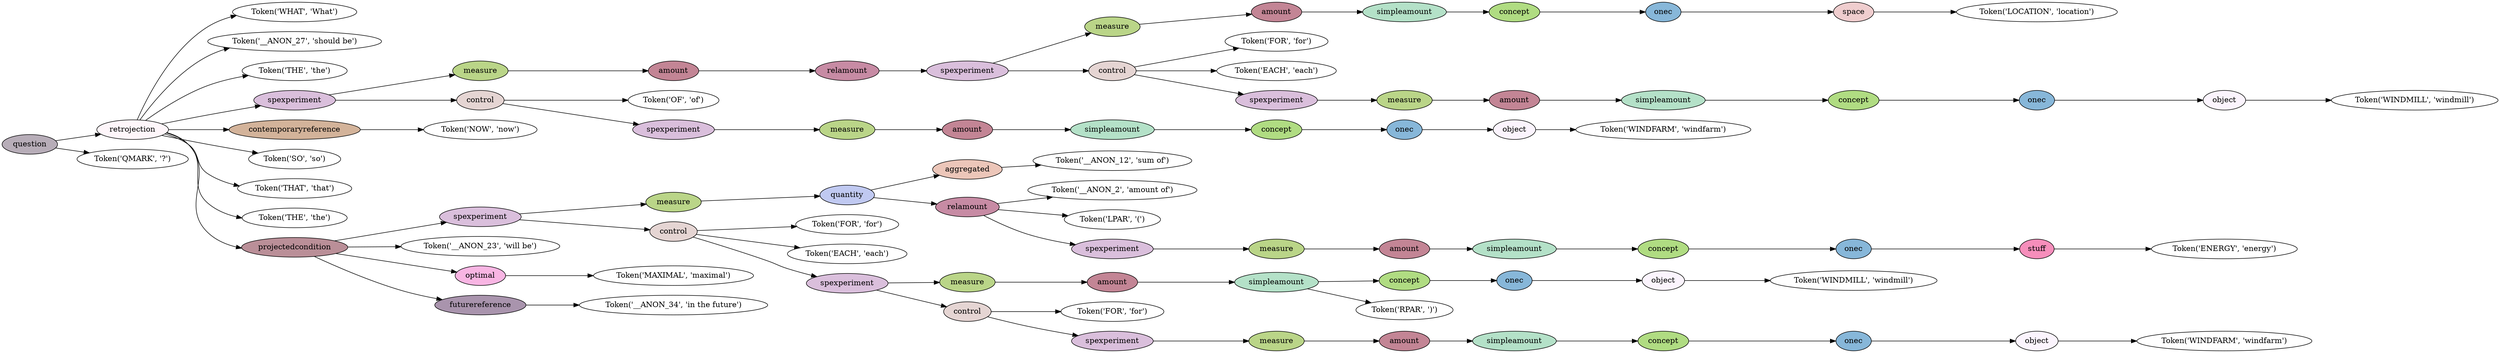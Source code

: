 digraph G {
rankdir=LR;
0 [label="Token('WHAT', 'What')"];
1 [label="Token('__ANON_27', 'should be')"];
2 [label="Token('THE', 'the')"];
3 [label="Token('LOCATION', 'location')"];
4 [fillcolor="#efcdce", label=space, style=filled];
4 -> 3;
5 [fillcolor="#87b7d9", label=onec, style=filled];
5 -> 4;
6 [fillcolor="#b0dc82", label=concept, style=filled];
6 -> 5;
7 [fillcolor="#b4e1c8", label=simpleamount, style=filled];
7 -> 6;
8 [fillcolor="#c38595", label=amount, style=filled];
8 -> 7;
9 [fillcolor="#bad588", label=measure, style=filled];
9 -> 8;
10 [label="Token('FOR', 'for')"];
11 [label="Token('EACH', 'each')"];
12 [label="Token('WINDMILL', 'windmill')"];
13 [fillcolor="#fbf4fd", label=object, style=filled];
13 -> 12;
14 [fillcolor="#87b7d9", label=onec, style=filled];
14 -> 13;
15 [fillcolor="#b0dc82", label=concept, style=filled];
15 -> 14;
16 [fillcolor="#b4e1c8", label=simpleamount, style=filled];
16 -> 15;
17 [fillcolor="#c38595", label=amount, style=filled];
17 -> 16;
18 [fillcolor="#bad588", label=measure, style=filled];
18 -> 17;
19 [fillcolor="#dabfdc", label=spexperiment, style=filled];
19 -> 18;
20 [fillcolor="#e5d5d3", label=control, style=filled];
20 -> 10;
20 -> 11;
20 -> 19;
21 [fillcolor="#dabfdc", label=spexperiment, style=filled];
21 -> 9;
21 -> 20;
22 [fillcolor="#c78ba4", label=relamount, style=filled];
22 -> 21;
23 [fillcolor="#c38595", label=amount, style=filled];
23 -> 22;
24 [fillcolor="#bad588", label=measure, style=filled];
24 -> 23;
25 [label="Token('OF', 'of')"];
26 [label="Token('WINDFARM', 'windfarm')"];
27 [fillcolor="#fbf4fd", label=object, style=filled];
27 -> 26;
28 [fillcolor="#87b7d9", label=onec, style=filled];
28 -> 27;
29 [fillcolor="#b0dc82", label=concept, style=filled];
29 -> 28;
30 [fillcolor="#b4e1c8", label=simpleamount, style=filled];
30 -> 29;
31 [fillcolor="#c38595", label=amount, style=filled];
31 -> 30;
32 [fillcolor="#bad588", label=measure, style=filled];
32 -> 31;
33 [fillcolor="#dabfdc", label=spexperiment, style=filled];
33 -> 32;
34 [fillcolor="#e5d5d3", label=control, style=filled];
34 -> 25;
34 -> 33;
35 [fillcolor="#dabfdc", label=spexperiment, style=filled];
35 -> 24;
35 -> 34;
36 [label="Token('NOW', 'now')"];
37 [fillcolor="#d3b39a", label=contemporaryreference, style=filled];
37 -> 36;
38 [label="Token('SO', 'so')"];
39 [label="Token('THAT', 'that')"];
40 [label="Token('THE', 'the')"];
41 [label="Token('__ANON_12', 'sum of')"];
42 [fillcolor="#ecc6b9", label=aggregated, style=filled];
42 -> 41;
43 [label="Token('__ANON_2', 'amount of')"];
44 [label="Token('LPAR', '(')"];
45 [label="Token('ENERGY', 'energy')"];
46 [fillcolor="#f68ebb", label=stuff, style=filled];
46 -> 45;
47 [fillcolor="#87b7d9", label=onec, style=filled];
47 -> 46;
48 [fillcolor="#b0dc82", label=concept, style=filled];
48 -> 47;
49 [fillcolor="#b4e1c8", label=simpleamount, style=filled];
49 -> 48;
50 [fillcolor="#c38595", label=amount, style=filled];
50 -> 49;
51 [fillcolor="#bad588", label=measure, style=filled];
51 -> 50;
52 [fillcolor="#dabfdc", label=spexperiment, style=filled];
52 -> 51;
53 [fillcolor="#c78ba4", label=relamount, style=filled];
53 -> 43;
53 -> 44;
53 -> 52;
54 [fillcolor="#c0c9f1", label=quantity, style=filled];
54 -> 42;
54 -> 53;
55 [fillcolor="#bad588", label=measure, style=filled];
55 -> 54;
56 [label="Token('FOR', 'for')"];
57 [label="Token('EACH', 'each')"];
58 [label="Token('WINDMILL', 'windmill')"];
59 [fillcolor="#fbf4fd", label=object, style=filled];
59 -> 58;
60 [fillcolor="#87b7d9", label=onec, style=filled];
60 -> 59;
61 [fillcolor="#b0dc82", label=concept, style=filled];
61 -> 60;
62 [label="Token('RPAR', ')')"];
63 [fillcolor="#b4e1c8", label=simpleamount, style=filled];
63 -> 61;
63 -> 62;
64 [fillcolor="#c38595", label=amount, style=filled];
64 -> 63;
65 [fillcolor="#bad588", label=measure, style=filled];
65 -> 64;
66 [label="Token('FOR', 'for')"];
67 [label="Token('WINDFARM', 'windfarm')"];
68 [fillcolor="#fbf4fd", label=object, style=filled];
68 -> 67;
69 [fillcolor="#87b7d9", label=onec, style=filled];
69 -> 68;
70 [fillcolor="#b0dc82", label=concept, style=filled];
70 -> 69;
71 [fillcolor="#b4e1c8", label=simpleamount, style=filled];
71 -> 70;
72 [fillcolor="#c38595", label=amount, style=filled];
72 -> 71;
73 [fillcolor="#bad588", label=measure, style=filled];
73 -> 72;
74 [fillcolor="#dabfdc", label=spexperiment, style=filled];
74 -> 73;
75 [fillcolor="#e5d5d3", label=control, style=filled];
75 -> 66;
75 -> 74;
76 [fillcolor="#dabfdc", label=spexperiment, style=filled];
76 -> 65;
76 -> 75;
77 [fillcolor="#e5d5d3", label=control, style=filled];
77 -> 56;
77 -> 57;
77 -> 76;
78 [fillcolor="#dabfdc", label=spexperiment, style=filled];
78 -> 55;
78 -> 77;
79 [label="Token('__ANON_23', 'will be')"];
80 [label="Token('MAXIMAL', 'maximal')"];
81 [fillcolor="#f8b5e3", label=optimal, style=filled];
81 -> 80;
82 [label="Token('__ANON_34', 'in the future')"];
83 [fillcolor="#a994ad", label=futurereference, style=filled];
83 -> 82;
84 [fillcolor="#ba8f98", label=projectedcondition, style=filled];
84 -> 78;
84 -> 79;
84 -> 81;
84 -> 83;
85 [fillcolor="#fef6fa", label=retrojection, style=filled];
85 -> 0;
85 -> 1;
85 -> 2;
85 -> 35;
85 -> 37;
85 -> 38;
85 -> 39;
85 -> 40;
85 -> 84;
86 [label="Token('QMARK', '?')"];
87 [fillcolor="#b7adb8", label=question, style=filled];
87 -> 85;
87 -> 86;
}
